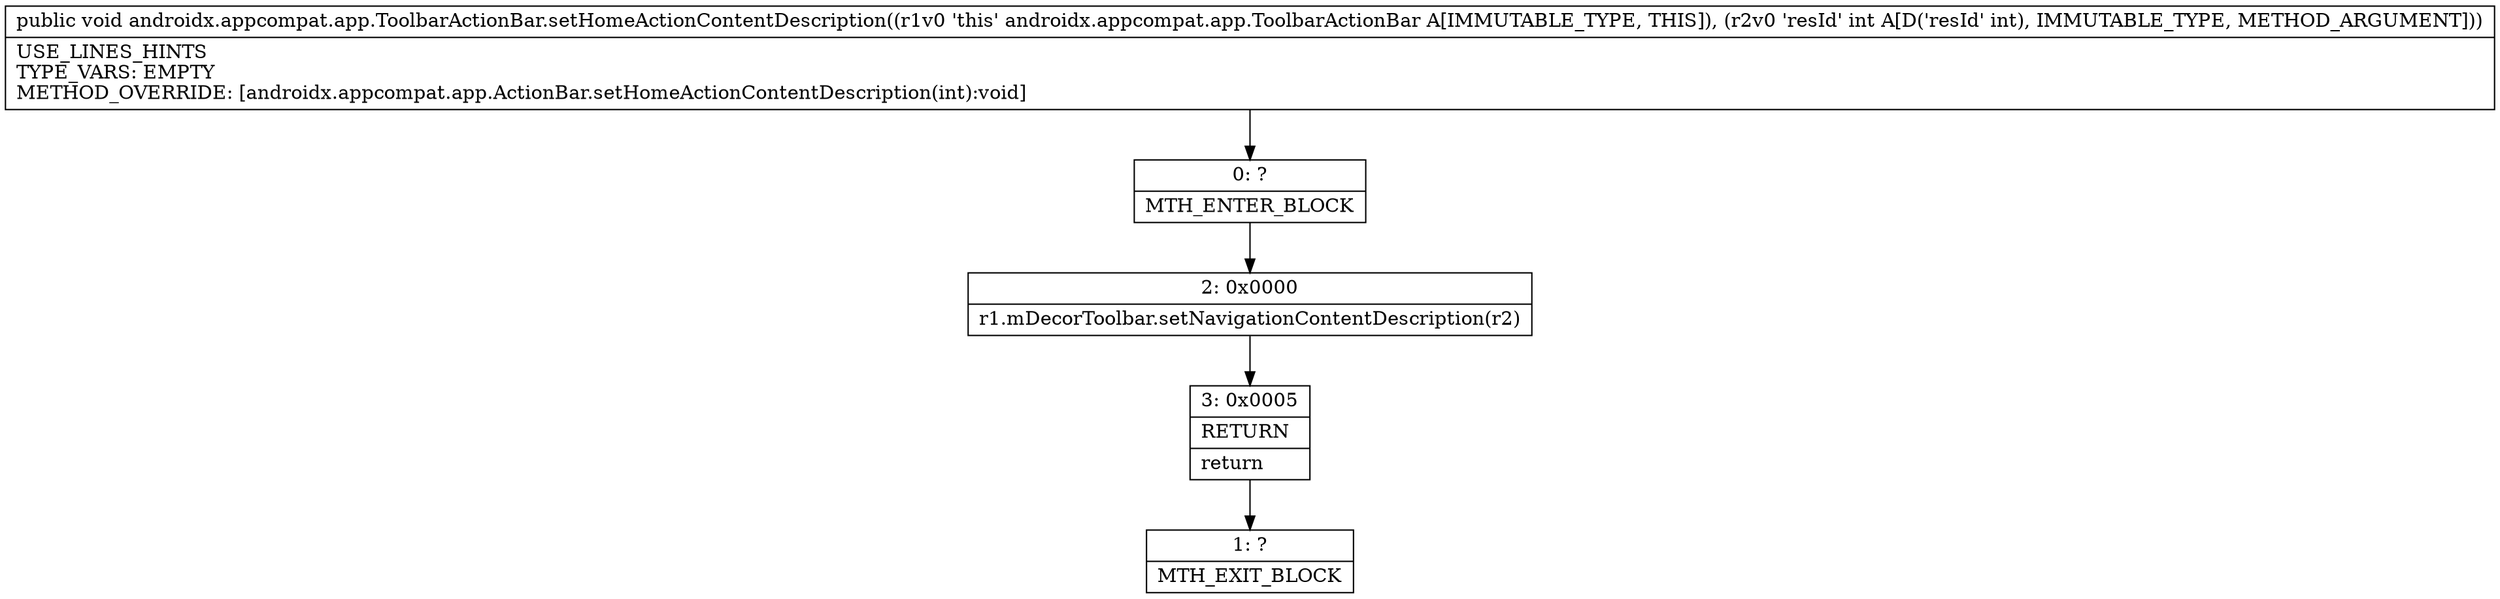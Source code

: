 digraph "CFG forandroidx.appcompat.app.ToolbarActionBar.setHomeActionContentDescription(I)V" {
Node_0 [shape=record,label="{0\:\ ?|MTH_ENTER_BLOCK\l}"];
Node_2 [shape=record,label="{2\:\ 0x0000|r1.mDecorToolbar.setNavigationContentDescription(r2)\l}"];
Node_3 [shape=record,label="{3\:\ 0x0005|RETURN\l|return\l}"];
Node_1 [shape=record,label="{1\:\ ?|MTH_EXIT_BLOCK\l}"];
MethodNode[shape=record,label="{public void androidx.appcompat.app.ToolbarActionBar.setHomeActionContentDescription((r1v0 'this' androidx.appcompat.app.ToolbarActionBar A[IMMUTABLE_TYPE, THIS]), (r2v0 'resId' int A[D('resId' int), IMMUTABLE_TYPE, METHOD_ARGUMENT]))  | USE_LINES_HINTS\lTYPE_VARS: EMPTY\lMETHOD_OVERRIDE: [androidx.appcompat.app.ActionBar.setHomeActionContentDescription(int):void]\l}"];
MethodNode -> Node_0;Node_0 -> Node_2;
Node_2 -> Node_3;
Node_3 -> Node_1;
}

